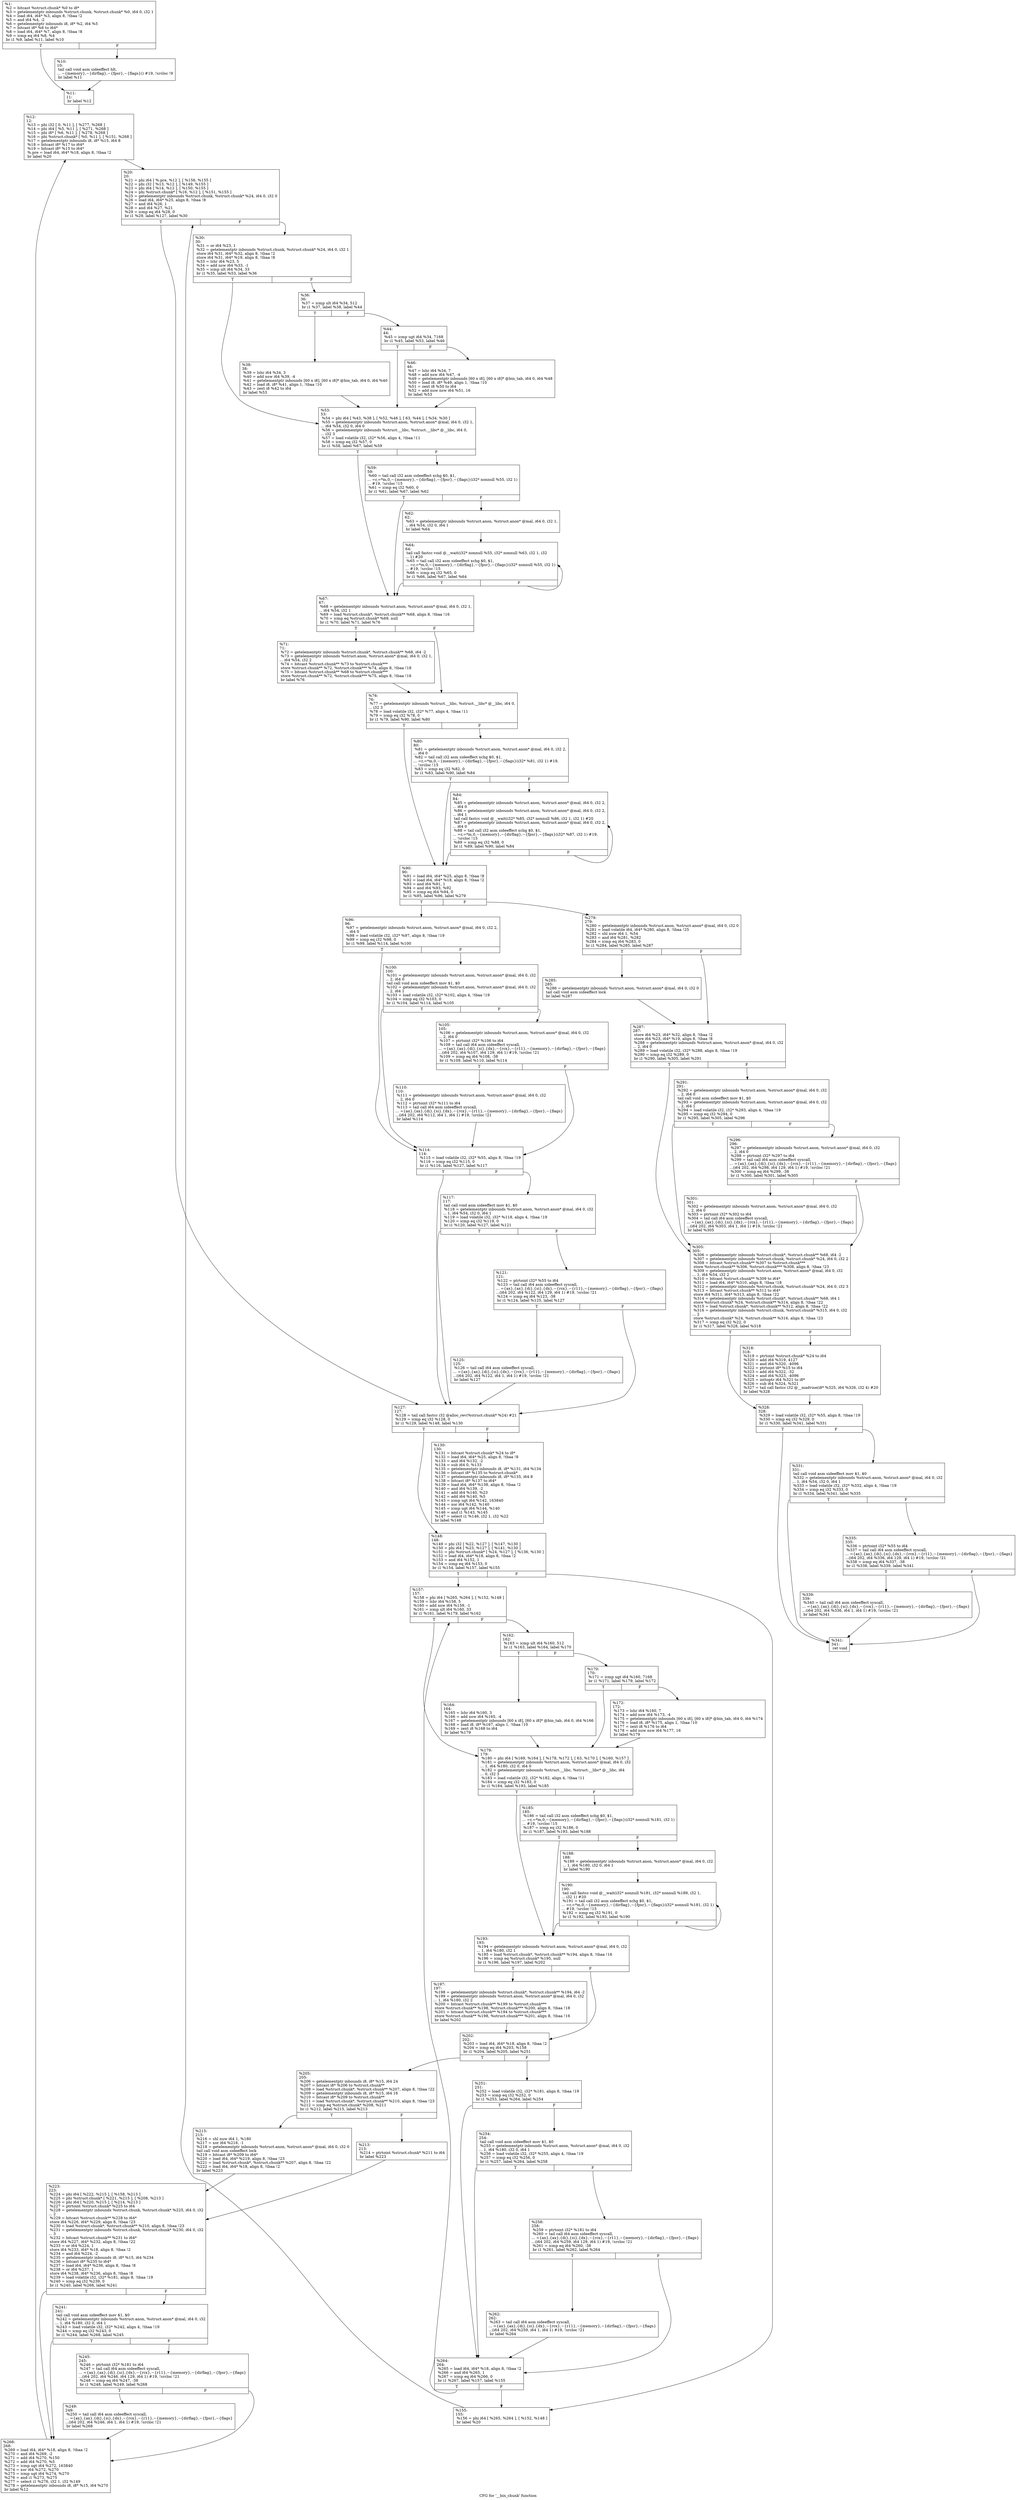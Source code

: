 digraph "CFG for '__bin_chunk' function" {
	label="CFG for '__bin_chunk' function";

	Node0x27e3b00 [shape=record,label="{%1:\l  %2 = bitcast %struct.chunk* %0 to i8*\l  %3 = getelementptr inbounds %struct.chunk, %struct.chunk* %0, i64 0, i32 1\l  %4 = load i64, i64* %3, align 8, !tbaa !2\l  %5 = and i64 %4, -2\l  %6 = getelementptr inbounds i8, i8* %2, i64 %5\l  %7 = bitcast i8* %6 to i64*\l  %8 = load i64, i64* %7, align 8, !tbaa !8\l  %9 = icmp eq i64 %8, %4\l  br i1 %9, label %11, label %10\l|{<s0>T|<s1>F}}"];
	Node0x27e3b00:s0 -> Node0x27e3de0;
	Node0x27e3b00:s1 -> Node0x27e3d90;
	Node0x27e3d90 [shape=record,label="{%10:\l10:                                               \l  tail call void asm sideeffect hlt,\l... ~\{memory\},~\{dirflag\},~\{fpsr\},~\{flags\}() #19, !srcloc !9\l  br label %11\l}"];
	Node0x27e3d90 -> Node0x27e3de0;
	Node0x27e3de0 [shape=record,label="{%11:\l11:                                               \l  br label %12\l}"];
	Node0x27e3de0 -> Node0x27e3e30;
	Node0x27e3e30 [shape=record,label="{%12:\l12:                                               \l  %13 = phi i32 [ 0, %11 ], [ %277, %268 ]\l  %14 = phi i64 [ %5, %11 ], [ %271, %268 ]\l  %15 = phi i8* [ %6, %11 ], [ %278, %268 ]\l  %16 = phi %struct.chunk* [ %0, %11 ], [ %151, %268 ]\l  %17 = getelementptr inbounds i8, i8* %15, i64 8\l  %18 = bitcast i8* %17 to i64*\l  %19 = bitcast i8* %15 to i64*\l  %.pre = load i64, i64* %18, align 8, !tbaa !2\l  br label %20\l}"];
	Node0x27e3e30 -> Node0x27e3e80;
	Node0x27e3e80 [shape=record,label="{%20:\l20:                                               \l  %21 = phi i64 [ %.pre, %12 ], [ %156, %155 ]\l  %22 = phi i32 [ %13, %12 ], [ %149, %155 ]\l  %23 = phi i64 [ %14, %12 ], [ %150, %155 ]\l  %24 = phi %struct.chunk* [ %16, %12 ], [ %151, %155 ]\l  %25 = getelementptr inbounds %struct.chunk, %struct.chunk* %24, i64 0, i32 0\l  %26 = load i64, i64* %25, align 8, !tbaa !8\l  %27 = and i64 %26, 1\l  %28 = and i64 %27, %21\l  %29 = icmp eq i64 %28, 0\l  br i1 %29, label %127, label %30\l|{<s0>T|<s1>F}}"];
	Node0x27e3e80:s0 -> Node0x27e4600;
	Node0x27e3e80:s1 -> Node0x27e3ed0;
	Node0x27e3ed0 [shape=record,label="{%30:\l30:                                               \l  %31 = or i64 %23, 1\l  %32 = getelementptr inbounds %struct.chunk, %struct.chunk* %24, i64 0, i32 1\l  store i64 %31, i64* %32, align 8, !tbaa !2\l  store i64 %31, i64* %19, align 8, !tbaa !8\l  %33 = lshr i64 %23, 5\l  %34 = add nsw i64 %33, -1\l  %35 = icmp ult i64 %34, 33\l  br i1 %35, label %53, label %36\l|{<s0>T|<s1>F}}"];
	Node0x27e3ed0:s0 -> Node0x27e4060;
	Node0x27e3ed0:s1 -> Node0x27e3f20;
	Node0x27e3f20 [shape=record,label="{%36:\l36:                                               \l  %37 = icmp ult i64 %34, 512\l  br i1 %37, label %38, label %44\l|{<s0>T|<s1>F}}"];
	Node0x27e3f20:s0 -> Node0x27e3f70;
	Node0x27e3f20:s1 -> Node0x27e3fc0;
	Node0x27e3f70 [shape=record,label="{%38:\l38:                                               \l  %39 = lshr i64 %34, 3\l  %40 = add nsw i64 %39, -4\l  %41 = getelementptr inbounds [60 x i8], [60 x i8]* @bin_tab, i64 0, i64 %40\l  %42 = load i8, i8* %41, align 1, !tbaa !10\l  %43 = zext i8 %42 to i64\l  br label %53\l}"];
	Node0x27e3f70 -> Node0x27e4060;
	Node0x27e3fc0 [shape=record,label="{%44:\l44:                                               \l  %45 = icmp ugt i64 %34, 7168\l  br i1 %45, label %53, label %46\l|{<s0>T|<s1>F}}"];
	Node0x27e3fc0:s0 -> Node0x27e4060;
	Node0x27e3fc0:s1 -> Node0x27e4010;
	Node0x27e4010 [shape=record,label="{%46:\l46:                                               \l  %47 = lshr i64 %34, 7\l  %48 = add nsw i64 %47, -4\l  %49 = getelementptr inbounds [60 x i8], [60 x i8]* @bin_tab, i64 0, i64 %48\l  %50 = load i8, i8* %49, align 1, !tbaa !10\l  %51 = zext i8 %50 to i64\l  %52 = add nuw nsw i64 %51, 16\l  br label %53\l}"];
	Node0x27e4010 -> Node0x27e4060;
	Node0x27e4060 [shape=record,label="{%53:\l53:                                               \l  %54 = phi i64 [ %43, %38 ], [ %52, %46 ], [ 63, %44 ], [ %34, %30 ]\l  %55 = getelementptr inbounds %struct.anon, %struct.anon* @mal, i64 0, i32 1,\l... i64 %54, i32 0, i64 0\l  %56 = getelementptr inbounds %struct.__libc, %struct.__libc* @__libc, i64 0,\l... i32 3\l  %57 = load volatile i32, i32* %56, align 4, !tbaa !11\l  %58 = icmp eq i32 %57, 0\l  br i1 %58, label %67, label %59\l|{<s0>T|<s1>F}}"];
	Node0x27e4060:s0 -> Node0x27e41a0;
	Node0x27e4060:s1 -> Node0x27e40b0;
	Node0x27e40b0 [shape=record,label="{%59:\l59:                                               \l  %60 = tail call i32 asm sideeffect xchg $0, $1,\l... =r,=*m,0,~\{memory\},~\{dirflag\},~\{fpsr\},~\{flags\}(i32* nonnull %55, i32 1)\l... #19, !srcloc !15\l  %61 = icmp eq i32 %60, 0\l  br i1 %61, label %67, label %62\l|{<s0>T|<s1>F}}"];
	Node0x27e40b0:s0 -> Node0x27e41a0;
	Node0x27e40b0:s1 -> Node0x27e4100;
	Node0x27e4100 [shape=record,label="{%62:\l62:                                               \l  %63 = getelementptr inbounds %struct.anon, %struct.anon* @mal, i64 0, i32 1,\l... i64 %54, i32 0, i64 1\l  br label %64\l}"];
	Node0x27e4100 -> Node0x27e4150;
	Node0x27e4150 [shape=record,label="{%64:\l64:                                               \l  tail call fastcc void @__wait(i32* nonnull %55, i32* nonnull %63, i32 1, i32\l... 1) #20\l  %65 = tail call i32 asm sideeffect xchg $0, $1,\l... =r,=*m,0,~\{memory\},~\{dirflag\},~\{fpsr\},~\{flags\}(i32* nonnull %55, i32 1)\l... #19, !srcloc !15\l  %66 = icmp eq i32 %65, 0\l  br i1 %66, label %67, label %64\l|{<s0>T|<s1>F}}"];
	Node0x27e4150:s0 -> Node0x27e41a0;
	Node0x27e4150:s1 -> Node0x27e4150;
	Node0x27e41a0 [shape=record,label="{%67:\l67:                                               \l  %68 = getelementptr inbounds %struct.anon, %struct.anon* @mal, i64 0, i32 1,\l... i64 %54, i32 1\l  %69 = load %struct.chunk*, %struct.chunk** %68, align 8, !tbaa !16\l  %70 = icmp eq %struct.chunk* %69, null\l  br i1 %70, label %71, label %76\l|{<s0>T|<s1>F}}"];
	Node0x27e41a0:s0 -> Node0x27e41f0;
	Node0x27e41a0:s1 -> Node0x27e4240;
	Node0x27e41f0 [shape=record,label="{%71:\l71:                                               \l  %72 = getelementptr inbounds %struct.chunk*, %struct.chunk** %68, i64 -2\l  %73 = getelementptr inbounds %struct.anon, %struct.anon* @mal, i64 0, i32 1,\l... i64 %54, i32 2\l  %74 = bitcast %struct.chunk** %73 to %struct.chunk***\l  store %struct.chunk** %72, %struct.chunk*** %74, align 8, !tbaa !18\l  %75 = bitcast %struct.chunk** %68 to %struct.chunk***\l  store %struct.chunk** %72, %struct.chunk*** %75, align 8, !tbaa !16\l  br label %76\l}"];
	Node0x27e41f0 -> Node0x27e4240;
	Node0x27e4240 [shape=record,label="{%76:\l76:                                               \l  %77 = getelementptr inbounds %struct.__libc, %struct.__libc* @__libc, i64 0,\l... i32 3\l  %78 = load volatile i32, i32* %77, align 4, !tbaa !11\l  %79 = icmp eq i32 %78, 0\l  br i1 %79, label %90, label %80\l|{<s0>T|<s1>F}}"];
	Node0x27e4240:s0 -> Node0x27e4330;
	Node0x27e4240:s1 -> Node0x27e4290;
	Node0x27e4290 [shape=record,label="{%80:\l80:                                               \l  %81 = getelementptr inbounds %struct.anon, %struct.anon* @mal, i64 0, i32 2,\l... i64 0\l  %82 = tail call i32 asm sideeffect xchg $0, $1,\l... =r,=*m,0,~\{memory\},~\{dirflag\},~\{fpsr\},~\{flags\}(i32* %81, i32 1) #19,\l... !srcloc !15\l  %83 = icmp eq i32 %82, 0\l  br i1 %83, label %90, label %84\l|{<s0>T|<s1>F}}"];
	Node0x27e4290:s0 -> Node0x27e4330;
	Node0x27e4290:s1 -> Node0x27e42e0;
	Node0x27e42e0 [shape=record,label="{%84:\l84:                                               \l  %85 = getelementptr inbounds %struct.anon, %struct.anon* @mal, i64 0, i32 2,\l... i64 0\l  %86 = getelementptr inbounds %struct.anon, %struct.anon* @mal, i64 0, i32 2,\l... i64 1\l  tail call fastcc void @__wait(i32* %85, i32* nonnull %86, i32 1, i32 1) #20\l  %87 = getelementptr inbounds %struct.anon, %struct.anon* @mal, i64 0, i32 2,\l... i64 0\l  %88 = tail call i32 asm sideeffect xchg $0, $1,\l... =r,=*m,0,~\{memory\},~\{dirflag\},~\{fpsr\},~\{flags\}(i32* %87, i32 1) #19,\l... !srcloc !15\l  %89 = icmp eq i32 %88, 0\l  br i1 %89, label %90, label %84\l|{<s0>T|<s1>F}}"];
	Node0x27e42e0:s0 -> Node0x27e4330;
	Node0x27e42e0:s1 -> Node0x27e42e0;
	Node0x27e4330 [shape=record,label="{%90:\l90:                                               \l  %91 = load i64, i64* %25, align 8, !tbaa !8\l  %92 = load i64, i64* %18, align 8, !tbaa !2\l  %93 = and i64 %91, 1\l  %94 = and i64 %93, %92\l  %95 = icmp eq i64 %94, 0\l  br i1 %95, label %96, label %279\l|{<s0>T|<s1>F}}"];
	Node0x27e4330:s0 -> Node0x27e4380;
	Node0x27e4330:s1 -> Node0x27e4f10;
	Node0x27e4380 [shape=record,label="{%96:\l96:                                               \l  %97 = getelementptr inbounds %struct.anon, %struct.anon* @mal, i64 0, i32 2,\l... i64 0\l  %98 = load volatile i32, i32* %97, align 8, !tbaa !19\l  %99 = icmp eq i32 %98, 0\l  br i1 %99, label %114, label %100\l|{<s0>T|<s1>F}}"];
	Node0x27e4380:s0 -> Node0x27e44c0;
	Node0x27e4380:s1 -> Node0x27e43d0;
	Node0x27e43d0 [shape=record,label="{%100:\l100:                                              \l  %101 = getelementptr inbounds %struct.anon, %struct.anon* @mal, i64 0, i32\l... 2, i64 0\l  tail call void asm sideeffect mov $1, $0 \l  %102 = getelementptr inbounds %struct.anon, %struct.anon* @mal, i64 0, i32\l... 2, i64 1\l  %103 = load volatile i32, i32* %102, align 4, !tbaa !19\l  %104 = icmp eq i32 %103, 0\l  br i1 %104, label %114, label %105\l|{<s0>T|<s1>F}}"];
	Node0x27e43d0:s0 -> Node0x27e44c0;
	Node0x27e43d0:s1 -> Node0x27e4420;
	Node0x27e4420 [shape=record,label="{%105:\l105:                                              \l  %106 = getelementptr inbounds %struct.anon, %struct.anon* @mal, i64 0, i32\l... 2, i64 0\l  %107 = ptrtoint i32* %106 to i64\l  %108 = tail call i64 asm sideeffect syscall,\l... =\{ax\},\{ax\},\{di\},\{si\},\{dx\},~\{rcx\},~\{r11\},~\{memory\},~\{dirflag\},~\{fpsr\},~\{flags\}\l...(i64 202, i64 %107, i64 129, i64 1) #19, !srcloc !21\l  %109 = icmp eq i64 %108, -38\l  br i1 %109, label %110, label %114\l|{<s0>T|<s1>F}}"];
	Node0x27e4420:s0 -> Node0x27e4470;
	Node0x27e4420:s1 -> Node0x27e44c0;
	Node0x27e4470 [shape=record,label="{%110:\l110:                                              \l  %111 = getelementptr inbounds %struct.anon, %struct.anon* @mal, i64 0, i32\l... 2, i64 0\l  %112 = ptrtoint i32* %111 to i64\l  %113 = tail call i64 asm sideeffect syscall,\l... =\{ax\},\{ax\},\{di\},\{si\},\{dx\},~\{rcx\},~\{r11\},~\{memory\},~\{dirflag\},~\{fpsr\},~\{flags\}\l...(i64 202, i64 %112, i64 1, i64 1) #19, !srcloc !21\l  br label %114\l}"];
	Node0x27e4470 -> Node0x27e44c0;
	Node0x27e44c0 [shape=record,label="{%114:\l114:                                              \l  %115 = load volatile i32, i32* %55, align 8, !tbaa !19\l  %116 = icmp eq i32 %115, 0\l  br i1 %116, label %127, label %117\l|{<s0>T|<s1>F}}"];
	Node0x27e44c0:s0 -> Node0x27e4600;
	Node0x27e44c0:s1 -> Node0x27e4510;
	Node0x27e4510 [shape=record,label="{%117:\l117:                                              \l  tail call void asm sideeffect mov $1, $0 \l  %118 = getelementptr inbounds %struct.anon, %struct.anon* @mal, i64 0, i32\l... 1, i64 %54, i32 0, i64 1\l  %119 = load volatile i32, i32* %118, align 4, !tbaa !19\l  %120 = icmp eq i32 %119, 0\l  br i1 %120, label %127, label %121\l|{<s0>T|<s1>F}}"];
	Node0x27e4510:s0 -> Node0x27e4600;
	Node0x27e4510:s1 -> Node0x27e4560;
	Node0x27e4560 [shape=record,label="{%121:\l121:                                              \l  %122 = ptrtoint i32* %55 to i64\l  %123 = tail call i64 asm sideeffect syscall,\l... =\{ax\},\{ax\},\{di\},\{si\},\{dx\},~\{rcx\},~\{r11\},~\{memory\},~\{dirflag\},~\{fpsr\},~\{flags\}\l...(i64 202, i64 %122, i64 129, i64 1) #19, !srcloc !21\l  %124 = icmp eq i64 %123, -38\l  br i1 %124, label %125, label %127\l|{<s0>T|<s1>F}}"];
	Node0x27e4560:s0 -> Node0x27e45b0;
	Node0x27e4560:s1 -> Node0x27e4600;
	Node0x27e45b0 [shape=record,label="{%125:\l125:                                              \l  %126 = tail call i64 asm sideeffect syscall,\l... =\{ax\},\{ax\},\{di\},\{si\},\{dx\},~\{rcx\},~\{r11\},~\{memory\},~\{dirflag\},~\{fpsr\},~\{flags\}\l...(i64 202, i64 %122, i64 1, i64 1) #19, !srcloc !21\l  br label %127\l}"];
	Node0x27e45b0 -> Node0x27e4600;
	Node0x27e4600 [shape=record,label="{%127:\l127:                                              \l  %128 = tail call fastcc i32 @alloc_rev(%struct.chunk* %24) #21\l  %129 = icmp eq i32 %128, 0\l  br i1 %129, label %148, label %130\l|{<s0>T|<s1>F}}"];
	Node0x27e4600:s0 -> Node0x27e46a0;
	Node0x27e4600:s1 -> Node0x27e4650;
	Node0x27e4650 [shape=record,label="{%130:\l130:                                              \l  %131 = bitcast %struct.chunk* %24 to i8*\l  %132 = load i64, i64* %25, align 8, !tbaa !8\l  %133 = and i64 %132, -2\l  %134 = sub i64 0, %133\l  %135 = getelementptr inbounds i8, i8* %131, i64 %134\l  %136 = bitcast i8* %135 to %struct.chunk*\l  %137 = getelementptr inbounds i8, i8* %135, i64 8\l  %138 = bitcast i8* %137 to i64*\l  %139 = load i64, i64* %138, align 8, !tbaa !2\l  %140 = and i64 %139, -2\l  %141 = add i64 %140, %23\l  %142 = add i64 %140, %5\l  %143 = icmp ugt i64 %142, 163840\l  %144 = xor i64 %142, %140\l  %145 = icmp ugt i64 %144, %140\l  %146 = and i1 %143, %145\l  %147 = select i1 %146, i32 1, i32 %22\l  br label %148\l}"];
	Node0x27e4650 -> Node0x27e46a0;
	Node0x27e46a0 [shape=record,label="{%148:\l148:                                              \l  %149 = phi i32 [ %22, %127 ], [ %147, %130 ]\l  %150 = phi i64 [ %23, %127 ], [ %141, %130 ]\l  %151 = phi %struct.chunk* [ %24, %127 ], [ %136, %130 ]\l  %152 = load i64, i64* %18, align 8, !tbaa !2\l  %153 = and i64 %152, 1\l  %154 = icmp eq i64 %153, 0\l  br i1 %154, label %157, label %155\l|{<s0>T|<s1>F}}"];
	Node0x27e46a0:s0 -> Node0x27e4740;
	Node0x27e46a0:s1 -> Node0x27e46f0;
	Node0x27e46f0 [shape=record,label="{%155:\l155:                                              \l  %156 = phi i64 [ %265, %264 ], [ %152, %148 ]\l  br label %20\l}"];
	Node0x27e46f0 -> Node0x27e3e80;
	Node0x27e4740 [shape=record,label="{%157:\l157:                                              \l  %158 = phi i64 [ %265, %264 ], [ %152, %148 ]\l  %159 = lshr i64 %158, 5\l  %160 = add nsw i64 %159, -1\l  %161 = icmp ult i64 %160, 33\l  br i1 %161, label %179, label %162\l|{<s0>T|<s1>F}}"];
	Node0x27e4740:s0 -> Node0x27e48d0;
	Node0x27e4740:s1 -> Node0x27e4790;
	Node0x27e4790 [shape=record,label="{%162:\l162:                                              \l  %163 = icmp ult i64 %160, 512\l  br i1 %163, label %164, label %170\l|{<s0>T|<s1>F}}"];
	Node0x27e4790:s0 -> Node0x27e47e0;
	Node0x27e4790:s1 -> Node0x27e4830;
	Node0x27e47e0 [shape=record,label="{%164:\l164:                                              \l  %165 = lshr i64 %160, 3\l  %166 = add nsw i64 %165, -4\l  %167 = getelementptr inbounds [60 x i8], [60 x i8]* @bin_tab, i64 0, i64 %166\l  %168 = load i8, i8* %167, align 1, !tbaa !10\l  %169 = zext i8 %168 to i64\l  br label %179\l}"];
	Node0x27e47e0 -> Node0x27e48d0;
	Node0x27e4830 [shape=record,label="{%170:\l170:                                              \l  %171 = icmp ugt i64 %160, 7168\l  br i1 %171, label %179, label %172\l|{<s0>T|<s1>F}}"];
	Node0x27e4830:s0 -> Node0x27e48d0;
	Node0x27e4830:s1 -> Node0x27e4880;
	Node0x27e4880 [shape=record,label="{%172:\l172:                                              \l  %173 = lshr i64 %160, 7\l  %174 = add nsw i64 %173, -4\l  %175 = getelementptr inbounds [60 x i8], [60 x i8]* @bin_tab, i64 0, i64 %174\l  %176 = load i8, i8* %175, align 1, !tbaa !10\l  %177 = zext i8 %176 to i64\l  %178 = add nuw nsw i64 %177, 16\l  br label %179\l}"];
	Node0x27e4880 -> Node0x27e48d0;
	Node0x27e48d0 [shape=record,label="{%179:\l179:                                              \l  %180 = phi i64 [ %169, %164 ], [ %178, %172 ], [ 63, %170 ], [ %160, %157 ]\l  %181 = getelementptr inbounds %struct.anon, %struct.anon* @mal, i64 0, i32\l... 1, i64 %180, i32 0, i64 0\l  %182 = getelementptr inbounds %struct.__libc, %struct.__libc* @__libc, i64\l... 0, i32 3\l  %183 = load volatile i32, i32* %182, align 4, !tbaa !11\l  %184 = icmp eq i32 %183, 0\l  br i1 %184, label %193, label %185\l|{<s0>T|<s1>F}}"];
	Node0x27e48d0:s0 -> Node0x27e4a10;
	Node0x27e48d0:s1 -> Node0x27e4920;
	Node0x27e4920 [shape=record,label="{%185:\l185:                                              \l  %186 = tail call i32 asm sideeffect xchg $0, $1,\l... =r,=*m,0,~\{memory\},~\{dirflag\},~\{fpsr\},~\{flags\}(i32* nonnull %181, i32 1)\l... #19, !srcloc !15\l  %187 = icmp eq i32 %186, 0\l  br i1 %187, label %193, label %188\l|{<s0>T|<s1>F}}"];
	Node0x27e4920:s0 -> Node0x27e4a10;
	Node0x27e4920:s1 -> Node0x27e4970;
	Node0x27e4970 [shape=record,label="{%188:\l188:                                              \l  %189 = getelementptr inbounds %struct.anon, %struct.anon* @mal, i64 0, i32\l... 1, i64 %180, i32 0, i64 1\l  br label %190\l}"];
	Node0x27e4970 -> Node0x27e49c0;
	Node0x27e49c0 [shape=record,label="{%190:\l190:                                              \l  tail call fastcc void @__wait(i32* nonnull %181, i32* nonnull %189, i32 1,\l... i32 1) #20\l  %191 = tail call i32 asm sideeffect xchg $0, $1,\l... =r,=*m,0,~\{memory\},~\{dirflag\},~\{fpsr\},~\{flags\}(i32* nonnull %181, i32 1)\l... #19, !srcloc !15\l  %192 = icmp eq i32 %191, 0\l  br i1 %192, label %193, label %190\l|{<s0>T|<s1>F}}"];
	Node0x27e49c0:s0 -> Node0x27e4a10;
	Node0x27e49c0:s1 -> Node0x27e49c0;
	Node0x27e4a10 [shape=record,label="{%193:\l193:                                              \l  %194 = getelementptr inbounds %struct.anon, %struct.anon* @mal, i64 0, i32\l... 1, i64 %180, i32 1\l  %195 = load %struct.chunk*, %struct.chunk** %194, align 8, !tbaa !16\l  %196 = icmp eq %struct.chunk* %195, null\l  br i1 %196, label %197, label %202\l|{<s0>T|<s1>F}}"];
	Node0x27e4a10:s0 -> Node0x27e4a60;
	Node0x27e4a10:s1 -> Node0x27e4ab0;
	Node0x27e4a60 [shape=record,label="{%197:\l197:                                              \l  %198 = getelementptr inbounds %struct.chunk*, %struct.chunk** %194, i64 -2\l  %199 = getelementptr inbounds %struct.anon, %struct.anon* @mal, i64 0, i32\l... 1, i64 %180, i32 2\l  %200 = bitcast %struct.chunk** %199 to %struct.chunk***\l  store %struct.chunk** %198, %struct.chunk*** %200, align 8, !tbaa !18\l  %201 = bitcast %struct.chunk** %194 to %struct.chunk***\l  store %struct.chunk** %198, %struct.chunk*** %201, align 8, !tbaa !16\l  br label %202\l}"];
	Node0x27e4a60 -> Node0x27e4ab0;
	Node0x27e4ab0 [shape=record,label="{%202:\l202:                                              \l  %203 = load i64, i64* %18, align 8, !tbaa !2\l  %204 = icmp eq i64 %203, %158\l  br i1 %204, label %205, label %251\l|{<s0>T|<s1>F}}"];
	Node0x27e4ab0:s0 -> Node0x27e4b00;
	Node0x27e4ab0:s1 -> Node0x27e4d30;
	Node0x27e4b00 [shape=record,label="{%205:\l205:                                              \l  %206 = getelementptr inbounds i8, i8* %15, i64 24\l  %207 = bitcast i8* %206 to %struct.chunk**\l  %208 = load %struct.chunk*, %struct.chunk** %207, align 8, !tbaa !22\l  %209 = getelementptr inbounds i8, i8* %15, i64 16\l  %210 = bitcast i8* %209 to %struct.chunk**\l  %211 = load %struct.chunk*, %struct.chunk** %210, align 8, !tbaa !23\l  %212 = icmp eq %struct.chunk* %208, %211\l  br i1 %212, label %215, label %213\l|{<s0>T|<s1>F}}"];
	Node0x27e4b00:s0 -> Node0x27e4ba0;
	Node0x27e4b00:s1 -> Node0x27e4b50;
	Node0x27e4b50 [shape=record,label="{%213:\l213:                                              \l  %214 = ptrtoint %struct.chunk* %211 to i64\l  br label %223\l}"];
	Node0x27e4b50 -> Node0x27e4bf0;
	Node0x27e4ba0 [shape=record,label="{%215:\l215:                                              \l  %216 = shl nuw i64 1, %180\l  %217 = xor i64 %216, -1\l  %218 = getelementptr inbounds %struct.anon, %struct.anon* @mal, i64 0, i32 0\l  tail call void asm sideeffect lock \l  %219 = bitcast i8* %209 to i64*\l  %220 = load i64, i64* %219, align 8, !tbaa !23\l  %221 = load %struct.chunk*, %struct.chunk** %207, align 8, !tbaa !22\l  %222 = load i64, i64* %18, align 8, !tbaa !2\l  br label %223\l}"];
	Node0x27e4ba0 -> Node0x27e4bf0;
	Node0x27e4bf0 [shape=record,label="{%223:\l223:                                              \l  %224 = phi i64 [ %222, %215 ], [ %158, %213 ]\l  %225 = phi %struct.chunk* [ %221, %215 ], [ %208, %213 ]\l  %226 = phi i64 [ %220, %215 ], [ %214, %213 ]\l  %227 = ptrtoint %struct.chunk* %225 to i64\l  %228 = getelementptr inbounds %struct.chunk, %struct.chunk* %225, i64 0, i32\l... 2\l  %229 = bitcast %struct.chunk** %228 to i64*\l  store i64 %226, i64* %229, align 8, !tbaa !23\l  %230 = load %struct.chunk*, %struct.chunk** %210, align 8, !tbaa !23\l  %231 = getelementptr inbounds %struct.chunk, %struct.chunk* %230, i64 0, i32\l... 3\l  %232 = bitcast %struct.chunk** %231 to i64*\l  store i64 %227, i64* %232, align 8, !tbaa !22\l  %233 = or i64 %224, 1\l  store i64 %233, i64* %18, align 8, !tbaa !2\l  %234 = and i64 %224, -2\l  %235 = getelementptr inbounds i8, i8* %15, i64 %234\l  %236 = bitcast i8* %235 to i64*\l  %237 = load i64, i64* %236, align 8, !tbaa !8\l  %238 = or i64 %237, 1\l  store i64 %238, i64* %236, align 8, !tbaa !8\l  %239 = load volatile i32, i32* %181, align 8, !tbaa !19\l  %240 = icmp eq i32 %239, 0\l  br i1 %240, label %268, label %241\l|{<s0>T|<s1>F}}"];
	Node0x27e4bf0:s0 -> Node0x27e4ec0;
	Node0x27e4bf0:s1 -> Node0x27e4c40;
	Node0x27e4c40 [shape=record,label="{%241:\l241:                                              \l  tail call void asm sideeffect mov $1, $0 \l  %242 = getelementptr inbounds %struct.anon, %struct.anon* @mal, i64 0, i32\l... 1, i64 %180, i32 0, i64 1\l  %243 = load volatile i32, i32* %242, align 4, !tbaa !19\l  %244 = icmp eq i32 %243, 0\l  br i1 %244, label %268, label %245\l|{<s0>T|<s1>F}}"];
	Node0x27e4c40:s0 -> Node0x27e4ec0;
	Node0x27e4c40:s1 -> Node0x27e4c90;
	Node0x27e4c90 [shape=record,label="{%245:\l245:                                              \l  %246 = ptrtoint i32* %181 to i64\l  %247 = tail call i64 asm sideeffect syscall,\l... =\{ax\},\{ax\},\{di\},\{si\},\{dx\},~\{rcx\},~\{r11\},~\{memory\},~\{dirflag\},~\{fpsr\},~\{flags\}\l...(i64 202, i64 %246, i64 129, i64 1) #19, !srcloc !21\l  %248 = icmp eq i64 %247, -38\l  br i1 %248, label %249, label %268\l|{<s0>T|<s1>F}}"];
	Node0x27e4c90:s0 -> Node0x27e4ce0;
	Node0x27e4c90:s1 -> Node0x27e4ec0;
	Node0x27e4ce0 [shape=record,label="{%249:\l249:                                              \l  %250 = tail call i64 asm sideeffect syscall,\l... =\{ax\},\{ax\},\{di\},\{si\},\{dx\},~\{rcx\},~\{r11\},~\{memory\},~\{dirflag\},~\{fpsr\},~\{flags\}\l...(i64 202, i64 %246, i64 1, i64 1) #19, !srcloc !21\l  br label %268\l}"];
	Node0x27e4ce0 -> Node0x27e4ec0;
	Node0x27e4d30 [shape=record,label="{%251:\l251:                                              \l  %252 = load volatile i32, i32* %181, align 8, !tbaa !19\l  %253 = icmp eq i32 %252, 0\l  br i1 %253, label %264, label %254\l|{<s0>T|<s1>F}}"];
	Node0x27e4d30:s0 -> Node0x27e4e70;
	Node0x27e4d30:s1 -> Node0x27e4d80;
	Node0x27e4d80 [shape=record,label="{%254:\l254:                                              \l  tail call void asm sideeffect mov $1, $0 \l  %255 = getelementptr inbounds %struct.anon, %struct.anon* @mal, i64 0, i32\l... 1, i64 %180, i32 0, i64 1\l  %256 = load volatile i32, i32* %255, align 4, !tbaa !19\l  %257 = icmp eq i32 %256, 0\l  br i1 %257, label %264, label %258\l|{<s0>T|<s1>F}}"];
	Node0x27e4d80:s0 -> Node0x27e4e70;
	Node0x27e4d80:s1 -> Node0x27e4dd0;
	Node0x27e4dd0 [shape=record,label="{%258:\l258:                                              \l  %259 = ptrtoint i32* %181 to i64\l  %260 = tail call i64 asm sideeffect syscall,\l... =\{ax\},\{ax\},\{di\},\{si\},\{dx\},~\{rcx\},~\{r11\},~\{memory\},~\{dirflag\},~\{fpsr\},~\{flags\}\l...(i64 202, i64 %259, i64 129, i64 1) #19, !srcloc !21\l  %261 = icmp eq i64 %260, -38\l  br i1 %261, label %262, label %264\l|{<s0>T|<s1>F}}"];
	Node0x27e4dd0:s0 -> Node0x27e4e20;
	Node0x27e4dd0:s1 -> Node0x27e4e70;
	Node0x27e4e20 [shape=record,label="{%262:\l262:                                              \l  %263 = tail call i64 asm sideeffect syscall,\l... =\{ax\},\{ax\},\{di\},\{si\},\{dx\},~\{rcx\},~\{r11\},~\{memory\},~\{dirflag\},~\{fpsr\},~\{flags\}\l...(i64 202, i64 %259, i64 1, i64 1) #19, !srcloc !21\l  br label %264\l}"];
	Node0x27e4e20 -> Node0x27e4e70;
	Node0x27e4e70 [shape=record,label="{%264:\l264:                                              \l  %265 = load i64, i64* %18, align 8, !tbaa !2\l  %266 = and i64 %265, 1\l  %267 = icmp eq i64 %266, 0\l  br i1 %267, label %157, label %155\l|{<s0>T|<s1>F}}"];
	Node0x27e4e70:s0 -> Node0x27e4740;
	Node0x27e4e70:s1 -> Node0x27e46f0;
	Node0x27e4ec0 [shape=record,label="{%268:\l268:                                              \l  %269 = load i64, i64* %18, align 8, !tbaa !2\l  %270 = and i64 %269, -2\l  %271 = add i64 %270, %150\l  %272 = add i64 %270, %5\l  %273 = icmp ugt i64 %272, 163840\l  %274 = xor i64 %272, %270\l  %275 = icmp ugt i64 %274, %270\l  %276 = and i1 %273, %275\l  %277 = select i1 %276, i32 1, i32 %149\l  %278 = getelementptr inbounds i8, i8* %15, i64 %270\l  br label %12\l}"];
	Node0x27e4ec0 -> Node0x27e3e30;
	Node0x27e4f10 [shape=record,label="{%279:\l279:                                              \l  %280 = getelementptr inbounds %struct.anon, %struct.anon* @mal, i64 0, i32 0\l  %281 = load volatile i64, i64* %280, align 8, !tbaa !25\l  %282 = shl nuw i64 1, %54\l  %283 = and i64 %281, %282\l  %284 = icmp eq i64 %283, 0\l  br i1 %284, label %285, label %287\l|{<s0>T|<s1>F}}"];
	Node0x27e4f10:s0 -> Node0x27e4f60;
	Node0x27e4f10:s1 -> Node0x27e4fb0;
	Node0x27e4f60 [shape=record,label="{%285:\l285:                                              \l  %286 = getelementptr inbounds %struct.anon, %struct.anon* @mal, i64 0, i32 0\l  tail call void asm sideeffect lock \l  br label %287\l}"];
	Node0x27e4f60 -> Node0x27e4fb0;
	Node0x27e4fb0 [shape=record,label="{%287:\l287:                                              \l  store i64 %23, i64* %32, align 8, !tbaa !2\l  store i64 %23, i64* %19, align 8, !tbaa !8\l  %288 = getelementptr inbounds %struct.anon, %struct.anon* @mal, i64 0, i32\l... 2, i64 0\l  %289 = load volatile i32, i32* %288, align 8, !tbaa !19\l  %290 = icmp eq i32 %289, 0\l  br i1 %290, label %305, label %291\l|{<s0>T|<s1>F}}"];
	Node0x27e4fb0:s0 -> Node0x27e50f0;
	Node0x27e4fb0:s1 -> Node0x27e5000;
	Node0x27e5000 [shape=record,label="{%291:\l291:                                              \l  %292 = getelementptr inbounds %struct.anon, %struct.anon* @mal, i64 0, i32\l... 2, i64 0\l  tail call void asm sideeffect mov $1, $0 \l  %293 = getelementptr inbounds %struct.anon, %struct.anon* @mal, i64 0, i32\l... 2, i64 1\l  %294 = load volatile i32, i32* %293, align 4, !tbaa !19\l  %295 = icmp eq i32 %294, 0\l  br i1 %295, label %305, label %296\l|{<s0>T|<s1>F}}"];
	Node0x27e5000:s0 -> Node0x27e50f0;
	Node0x27e5000:s1 -> Node0x27e5050;
	Node0x27e5050 [shape=record,label="{%296:\l296:                                              \l  %297 = getelementptr inbounds %struct.anon, %struct.anon* @mal, i64 0, i32\l... 2, i64 0\l  %298 = ptrtoint i32* %297 to i64\l  %299 = tail call i64 asm sideeffect syscall,\l... =\{ax\},\{ax\},\{di\},\{si\},\{dx\},~\{rcx\},~\{r11\},~\{memory\},~\{dirflag\},~\{fpsr\},~\{flags\}\l...(i64 202, i64 %298, i64 129, i64 1) #19, !srcloc !21\l  %300 = icmp eq i64 %299, -38\l  br i1 %300, label %301, label %305\l|{<s0>T|<s1>F}}"];
	Node0x27e5050:s0 -> Node0x27e50a0;
	Node0x27e5050:s1 -> Node0x27e50f0;
	Node0x27e50a0 [shape=record,label="{%301:\l301:                                              \l  %302 = getelementptr inbounds %struct.anon, %struct.anon* @mal, i64 0, i32\l... 2, i64 0\l  %303 = ptrtoint i32* %302 to i64\l  %304 = tail call i64 asm sideeffect syscall,\l... =\{ax\},\{ax\},\{di\},\{si\},\{dx\},~\{rcx\},~\{r11\},~\{memory\},~\{dirflag\},~\{fpsr\},~\{flags\}\l...(i64 202, i64 %303, i64 1, i64 1) #19, !srcloc !21\l  br label %305\l}"];
	Node0x27e50a0 -> Node0x27e50f0;
	Node0x27e50f0 [shape=record,label="{%305:\l305:                                              \l  %306 = getelementptr inbounds %struct.chunk*, %struct.chunk** %68, i64 -2\l  %307 = getelementptr inbounds %struct.chunk, %struct.chunk* %24, i64 0, i32 2\l  %308 = bitcast %struct.chunk** %307 to %struct.chunk***\l  store %struct.chunk** %306, %struct.chunk*** %308, align 8, !tbaa !23\l  %309 = getelementptr inbounds %struct.anon, %struct.anon* @mal, i64 0, i32\l... 1, i64 %54, i32 2\l  %310 = bitcast %struct.chunk** %309 to i64*\l  %311 = load i64, i64* %310, align 8, !tbaa !18\l  %312 = getelementptr inbounds %struct.chunk, %struct.chunk* %24, i64 0, i32 3\l  %313 = bitcast %struct.chunk** %312 to i64*\l  store i64 %311, i64* %313, align 8, !tbaa !22\l  %314 = getelementptr inbounds %struct.chunk*, %struct.chunk** %68, i64 1\l  store %struct.chunk* %24, %struct.chunk** %314, align 8, !tbaa !22\l  %315 = load %struct.chunk*, %struct.chunk** %312, align 8, !tbaa !22\l  %316 = getelementptr inbounds %struct.chunk, %struct.chunk* %315, i64 0, i32\l... 2\l  store %struct.chunk* %24, %struct.chunk** %316, align 8, !tbaa !23\l  %317 = icmp eq i32 %22, 0\l  br i1 %317, label %328, label %318\l|{<s0>T|<s1>F}}"];
	Node0x27e50f0:s0 -> Node0x27e5190;
	Node0x27e50f0:s1 -> Node0x27e5140;
	Node0x27e5140 [shape=record,label="{%318:\l318:                                              \l  %319 = ptrtoint %struct.chunk* %24 to i64\l  %320 = add i64 %319, 4127\l  %321 = and i64 %320, -4096\l  %322 = ptrtoint i8* %15 to i64\l  %323 = add i64 %322, -32\l  %324 = and i64 %323, -4096\l  %325 = inttoptr i64 %321 to i8*\l  %326 = sub i64 %324, %321\l  %327 = tail call fastcc i32 @__madvise(i8* %325, i64 %326, i32 4) #20\l  br label %328\l}"];
	Node0x27e5140 -> Node0x27e5190;
	Node0x27e5190 [shape=record,label="{%328:\l328:                                              \l  %329 = load volatile i32, i32* %55, align 8, !tbaa !19\l  %330 = icmp eq i32 %329, 0\l  br i1 %330, label %341, label %331\l|{<s0>T|<s1>F}}"];
	Node0x27e5190:s0 -> Node0x27e52d0;
	Node0x27e5190:s1 -> Node0x27e51e0;
	Node0x27e51e0 [shape=record,label="{%331:\l331:                                              \l  tail call void asm sideeffect mov $1, $0 \l  %332 = getelementptr inbounds %struct.anon, %struct.anon* @mal, i64 0, i32\l... 1, i64 %54, i32 0, i64 1\l  %333 = load volatile i32, i32* %332, align 4, !tbaa !19\l  %334 = icmp eq i32 %333, 0\l  br i1 %334, label %341, label %335\l|{<s0>T|<s1>F}}"];
	Node0x27e51e0:s0 -> Node0x27e52d0;
	Node0x27e51e0:s1 -> Node0x27e5230;
	Node0x27e5230 [shape=record,label="{%335:\l335:                                              \l  %336 = ptrtoint i32* %55 to i64\l  %337 = tail call i64 asm sideeffect syscall,\l... =\{ax\},\{ax\},\{di\},\{si\},\{dx\},~\{rcx\},~\{r11\},~\{memory\},~\{dirflag\},~\{fpsr\},~\{flags\}\l...(i64 202, i64 %336, i64 129, i64 1) #19, !srcloc !21\l  %338 = icmp eq i64 %337, -38\l  br i1 %338, label %339, label %341\l|{<s0>T|<s1>F}}"];
	Node0x27e5230:s0 -> Node0x27e5280;
	Node0x27e5230:s1 -> Node0x27e52d0;
	Node0x27e5280 [shape=record,label="{%339:\l339:                                              \l  %340 = tail call i64 asm sideeffect syscall,\l... =\{ax\},\{ax\},\{di\},\{si\},\{dx\},~\{rcx\},~\{r11\},~\{memory\},~\{dirflag\},~\{fpsr\},~\{flags\}\l...(i64 202, i64 %336, i64 1, i64 1) #19, !srcloc !21\l  br label %341\l}"];
	Node0x27e5280 -> Node0x27e52d0;
	Node0x27e52d0 [shape=record,label="{%341:\l341:                                              \l  ret void\l}"];
}
